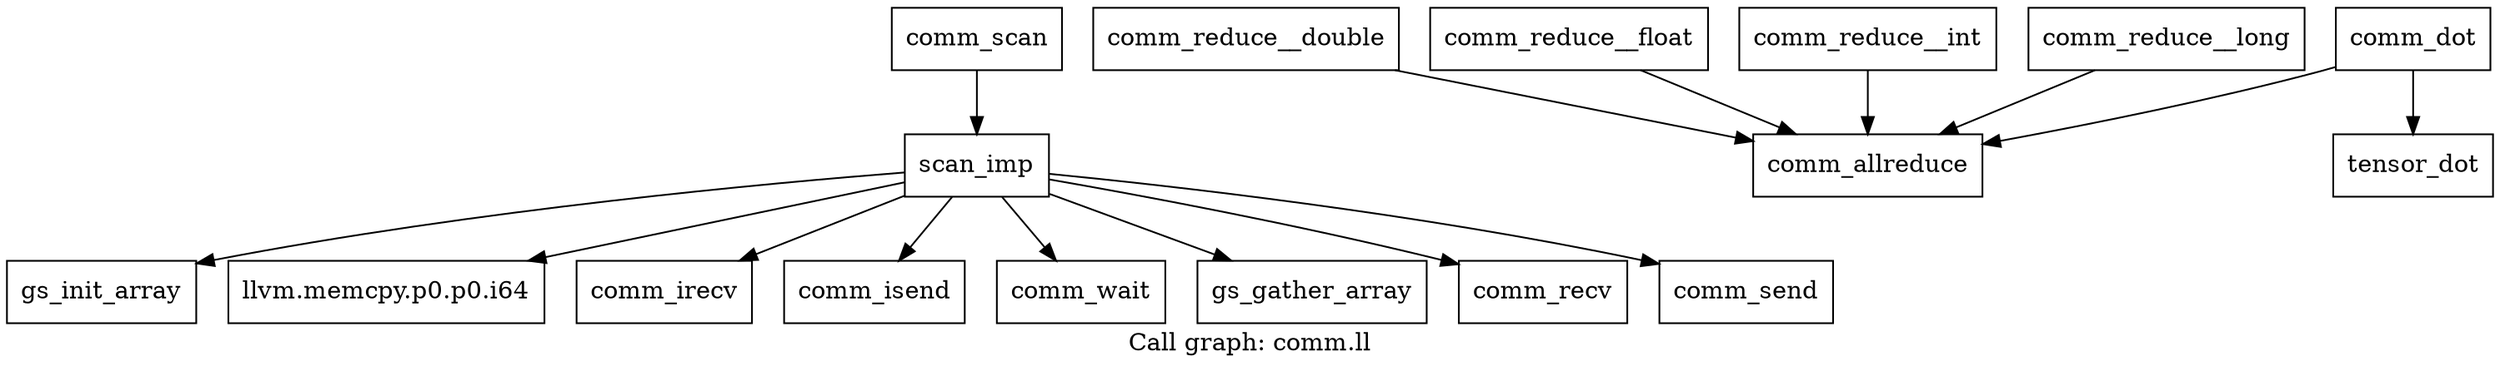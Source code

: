 digraph "Call graph: comm.ll" {
	label="Call graph: comm.ll";

	Node0x5558b7f6c2c0 [shape=record,label="{comm_scan}"];
	Node0x5558b7f6c2c0 -> Node0x5558b7f8afd0;
	Node0x5558b7f8afd0 [shape=record,label="{scan_imp}"];
	Node0x5558b7f8afd0 -> Node0x5558b7f85cd0;
	Node0x5558b7f8afd0 -> Node0x5558b7f82720;
	Node0x5558b7f8afd0 -> Node0x5558b7f5e9f0;
	Node0x5558b7f8afd0 -> Node0x5558b7f75a80;
	Node0x5558b7f8afd0 -> Node0x5558b7f63a30;
	Node0x5558b7f8afd0 -> Node0x5558b7f5d3b0;
	Node0x5558b7f8afd0 -> Node0x5558b7f56870;
	Node0x5558b7f8afd0 -> Node0x5558b7f639b0;
	Node0x5558b7f57e20 [shape=record,label="{comm_allreduce}"];
	Node0x5558b7f5ca70 [shape=record,label="{comm_dot}"];
	Node0x5558b7f5ca70 -> Node0x5558b7f5e680;
	Node0x5558b7f5ca70 -> Node0x5558b7f57e20;
	Node0x5558b7f5e680 [shape=record,label="{tensor_dot}"];
	Node0x5558b7f620a0 [shape=record,label="{comm_reduce__double}"];
	Node0x5558b7f620a0 -> Node0x5558b7f57e20;
	Node0x5558b7f63070 [shape=record,label="{comm_reduce__float}"];
	Node0x5558b7f63070 -> Node0x5558b7f57e20;
	Node0x5558b7f647a0 [shape=record,label="{comm_reduce__int}"];
	Node0x5558b7f647a0 -> Node0x5558b7f57e20;
	Node0x5558b7f68a60 [shape=record,label="{comm_reduce__long}"];
	Node0x5558b7f68a60 -> Node0x5558b7f57e20;
	Node0x5558b7f85cd0 [shape=record,label="{gs_init_array}"];
	Node0x5558b7f82720 [shape=record,label="{llvm.memcpy.p0.p0.i64}"];
	Node0x5558b7f5e9f0 [shape=record,label="{comm_irecv}"];
	Node0x5558b7f75a80 [shape=record,label="{comm_isend}"];
	Node0x5558b7f63a30 [shape=record,label="{comm_wait}"];
	Node0x5558b7f5d3b0 [shape=record,label="{gs_gather_array}"];
	Node0x5558b7f639b0 [shape=record,label="{comm_send}"];
	Node0x5558b7f56870 [shape=record,label="{comm_recv}"];
}
